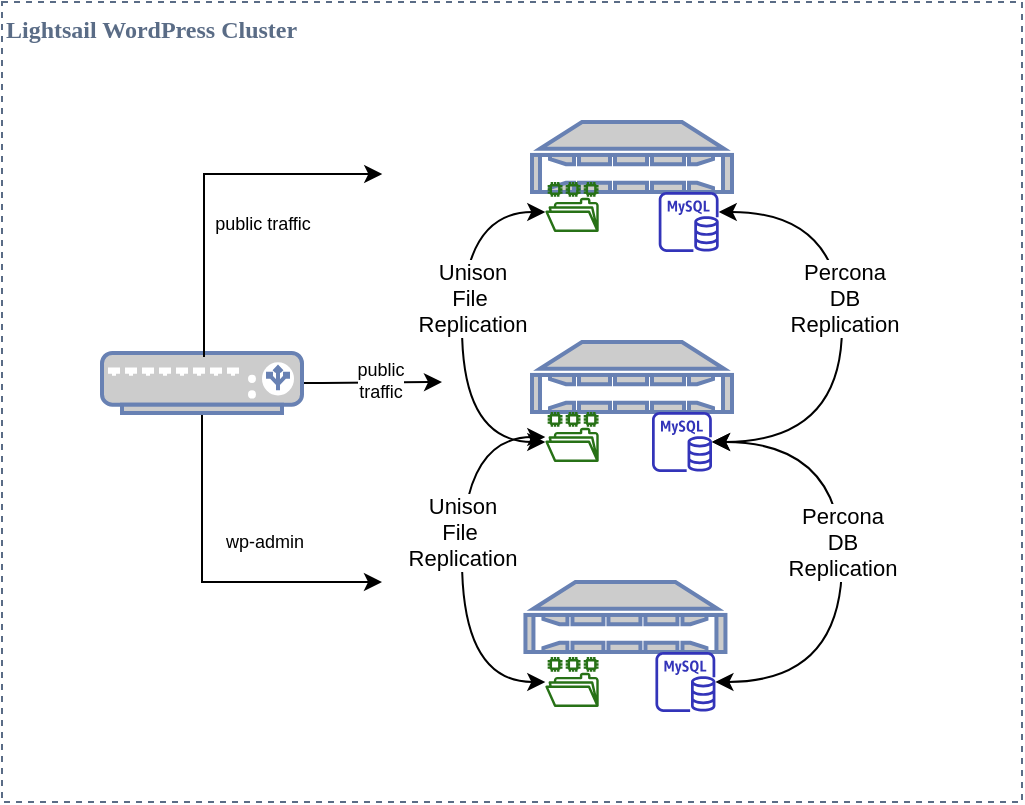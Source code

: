 <mxfile version="13.5.3" type="github">
  <diagram id="GKxKKLx36H1TCc3Gob5_" name="Page-1">
    <mxGraphModel dx="1186" dy="997" grid="1" gridSize="10" guides="1" tooltips="1" connect="1" arrows="1" fold="1" page="1" pageScale="1" pageWidth="850" pageHeight="1100" math="0" shadow="0">
      <root>
        <mxCell id="0" />
        <mxCell id="1" parent="0" />
        <mxCell id="8lnzL6gN5U5N6_sDTSzh-2" value="Lightsail WordPress Cluster" style="fillColor=none;strokeColor=#5A6C86;dashed=1;verticalAlign=top;fontStyle=1;fontColor=#5A6C86;align=left;fontFamily=Verdana;" parent="1" vertex="1">
          <mxGeometry x="80" y="410" width="510" height="400" as="geometry" />
        </mxCell>
        <mxCell id="8lnzL6gN5U5N6_sDTSzh-32" style="edgeStyle=orthogonalEdgeStyle;rounded=0;orthogonalLoop=1;jettySize=auto;html=1;startArrow=none;startFill=0;" parent="1" source="8lnzL6gN5U5N6_sDTSzh-3" edge="1">
          <mxGeometry relative="1" as="geometry">
            <mxPoint x="270" y="700" as="targetPoint" />
            <Array as="points">
              <mxPoint x="180" y="700" />
            </Array>
          </mxGeometry>
        </mxCell>
        <mxCell id="8lnzL6gN5U5N6_sDTSzh-33" value="wp-admin" style="edgeLabel;html=1;align=center;verticalAlign=middle;resizable=0;points=[];fontSize=9;" parent="8lnzL6gN5U5N6_sDTSzh-32" vertex="1" connectable="0">
          <mxGeometry x="-0.268" y="31" relative="1" as="geometry">
            <mxPoint as="offset" />
          </mxGeometry>
        </mxCell>
        <mxCell id="8lnzL6gN5U5N6_sDTSzh-41" style="edgeStyle=orthogonalEdgeStyle;rounded=0;orthogonalLoop=1;jettySize=auto;html=1;startArrow=none;startFill=0;exitX=1;exitY=0.5;exitDx=0;exitDy=0;exitPerimeter=0;" parent="1" source="8lnzL6gN5U5N6_sDTSzh-3" edge="1">
          <mxGeometry relative="1" as="geometry">
            <mxPoint x="300" y="600" as="targetPoint" />
            <Array as="points">
              <mxPoint x="240" y="601" />
              <mxPoint x="240" y="600" />
            </Array>
          </mxGeometry>
        </mxCell>
        <mxCell id="8lnzL6gN5U5N6_sDTSzh-42" value="public&lt;br style=&quot;font-size: 9px;&quot;&gt;traffic" style="edgeLabel;html=1;align=center;verticalAlign=middle;resizable=0;points=[];fontSize=9;" parent="8lnzL6gN5U5N6_sDTSzh-41" vertex="1" connectable="0">
          <mxGeometry x="0.188" y="1" relative="1" as="geometry">
            <mxPoint x="-3" as="offset" />
          </mxGeometry>
        </mxCell>
        <mxCell id="8lnzL6gN5U5N6_sDTSzh-3" value="" style="fontColor=#0066CC;verticalAlign=top;verticalLabelPosition=bottom;labelPosition=center;align=center;html=1;outlineConnect=0;fillColor=#CCCCCC;strokeColor=#6881B3;gradientColor=none;gradientDirection=north;strokeWidth=2;shape=mxgraph.networks.load_balancer;" parent="1" vertex="1">
          <mxGeometry x="130" y="585.5" width="100" height="30" as="geometry" />
        </mxCell>
        <mxCell id="8lnzL6gN5U5N6_sDTSzh-4" value="" style="fontColor=#0066CC;verticalAlign=top;verticalLabelPosition=bottom;labelPosition=center;align=center;html=1;outlineConnect=0;fillColor=#CCCCCC;strokeColor=#6881B3;gradientColor=none;gradientDirection=north;strokeWidth=2;shape=mxgraph.networks.nas_filer;" parent="1" vertex="1">
          <mxGeometry x="345" y="470" width="100" height="35" as="geometry" />
        </mxCell>
        <mxCell id="8lnzL6gN5U5N6_sDTSzh-5" value="" style="fontColor=#0066CC;verticalAlign=top;verticalLabelPosition=bottom;labelPosition=center;align=center;html=1;outlineConnect=0;fillColor=#CCCCCC;strokeColor=#6881B3;gradientColor=none;gradientDirection=north;strokeWidth=2;shape=mxgraph.networks.nas_filer;" parent="1" vertex="1">
          <mxGeometry x="345" y="580" width="100" height="35" as="geometry" />
        </mxCell>
        <mxCell id="8lnzL6gN5U5N6_sDTSzh-6" value="" style="fontColor=#0066CC;verticalAlign=top;verticalLabelPosition=bottom;labelPosition=center;align=center;html=1;outlineConnect=0;fillColor=#CCCCCC;strokeColor=#6881B3;gradientColor=none;gradientDirection=north;strokeWidth=2;shape=mxgraph.networks.nas_filer;" parent="1" vertex="1">
          <mxGeometry x="341.72" y="700" width="100" height="35" as="geometry" />
        </mxCell>
        <mxCell id="8lnzL6gN5U5N6_sDTSzh-8" value="" style="outlineConnect=0;fontColor=#232F3E;gradientColor=none;fillColor=#3334B9;strokeColor=none;dashed=0;verticalLabelPosition=bottom;verticalAlign=top;align=center;html=1;fontSize=12;fontStyle=0;aspect=fixed;pointerEvents=1;shape=mxgraph.aws4.rds_mysql_instance;" parent="1" vertex="1">
          <mxGeometry x="406.72" y="735" width="30" height="30" as="geometry" />
        </mxCell>
        <mxCell id="8lnzL6gN5U5N6_sDTSzh-9" value="" style="outlineConnect=0;fontColor=#232F3E;gradientColor=none;fillColor=#277116;strokeColor=none;dashed=0;verticalLabelPosition=bottom;verticalAlign=top;align=center;html=1;fontSize=12;fontStyle=0;aspect=fixed;pointerEvents=1;shape=mxgraph.aws4.file_system;" parent="1" vertex="1">
          <mxGeometry x="351.65" y="737.5" width="26.71" height="25" as="geometry" />
        </mxCell>
        <mxCell id="8lnzL6gN5U5N6_sDTSzh-10" value="" style="shape=image;html=1;verticalAlign=top;verticalLabelPosition=bottom;labelBackgroundColor=#ffffff;imageAspect=0;aspect=fixed;image=https://cdn3.iconfinder.com/data/icons/free-social-icons/67/wordpress_circle_black-128.png" parent="1" vertex="1">
          <mxGeometry x="380" y="677" width="30" height="30" as="geometry" />
        </mxCell>
        <mxCell id="8lnzL6gN5U5N6_sDTSzh-11" value="" style="outlineConnect=0;fontColor=#232F3E;gradientColor=none;fillColor=#3334B9;strokeColor=none;dashed=0;verticalLabelPosition=bottom;verticalAlign=top;align=center;html=1;fontSize=12;fontStyle=0;aspect=fixed;pointerEvents=1;shape=mxgraph.aws4.rds_mysql_instance;" parent="1" vertex="1">
          <mxGeometry x="405" y="615" width="30" height="30" as="geometry" />
        </mxCell>
        <mxCell id="8lnzL6gN5U5N6_sDTSzh-27" style="edgeStyle=orthogonalEdgeStyle;curved=1;rounded=0;orthogonalLoop=1;jettySize=auto;html=1;startArrow=classic;startFill=1;" parent="1" source="8lnzL6gN5U5N6_sDTSzh-12" target="8lnzL6gN5U5N6_sDTSzh-9" edge="1">
          <mxGeometry relative="1" as="geometry">
            <Array as="points">
              <mxPoint x="310" y="627.5" />
              <mxPoint x="310" y="750" />
            </Array>
          </mxGeometry>
        </mxCell>
        <mxCell id="8lnzL6gN5U5N6_sDTSzh-29" value="Unison&lt;br&gt;File&amp;nbsp;&lt;br&gt;Replication" style="edgeLabel;html=1;align=center;verticalAlign=middle;resizable=0;points=[];" parent="8lnzL6gN5U5N6_sDTSzh-27" vertex="1" connectable="0">
          <mxGeometry x="-0.134" relative="1" as="geometry">
            <mxPoint as="offset" />
          </mxGeometry>
        </mxCell>
        <mxCell id="8lnzL6gN5U5N6_sDTSzh-12" value="" style="outlineConnect=0;fontColor=#232F3E;gradientColor=none;fillColor=#277116;strokeColor=none;dashed=0;verticalLabelPosition=bottom;verticalAlign=top;align=center;html=1;fontSize=12;fontStyle=0;aspect=fixed;pointerEvents=1;shape=mxgraph.aws4.file_system;" parent="1" vertex="1">
          <mxGeometry x="351.65" y="615" width="26.71" height="25" as="geometry" />
        </mxCell>
        <mxCell id="8lnzL6gN5U5N6_sDTSzh-25" style="edgeStyle=orthogonalEdgeStyle;curved=1;rounded=0;orthogonalLoop=1;jettySize=auto;html=1;startArrow=classic;startFill=1;" parent="1" source="8lnzL6gN5U5N6_sDTSzh-12" target="8lnzL6gN5U5N6_sDTSzh-15" edge="1">
          <mxGeometry relative="1" as="geometry">
            <Array as="points">
              <mxPoint x="310" y="630" />
              <mxPoint x="310" y="515" />
            </Array>
          </mxGeometry>
        </mxCell>
        <mxCell id="8lnzL6gN5U5N6_sDTSzh-28" value="Unison&lt;br&gt;File&amp;nbsp;&lt;br&gt;Replication" style="edgeLabel;html=1;align=center;verticalAlign=middle;resizable=0;points=[];" parent="8lnzL6gN5U5N6_sDTSzh-25" vertex="1" connectable="0">
          <mxGeometry x="0.146" y="-5" relative="1" as="geometry">
            <mxPoint as="offset" />
          </mxGeometry>
        </mxCell>
        <mxCell id="8lnzL6gN5U5N6_sDTSzh-13" value="" style="shape=image;html=1;verticalAlign=top;verticalLabelPosition=bottom;labelBackgroundColor=#ffffff;imageAspect=0;aspect=fixed;image=https://cdn3.iconfinder.com/data/icons/free-social-icons/67/wordpress_circle_black-128.png" parent="1" vertex="1">
          <mxGeometry x="380" y="557.5" width="30" height="30" as="geometry" />
        </mxCell>
        <mxCell id="8lnzL6gN5U5N6_sDTSzh-14" value="" style="outlineConnect=0;fontColor=#232F3E;gradientColor=none;fillColor=#3334B9;strokeColor=none;dashed=0;verticalLabelPosition=bottom;verticalAlign=top;align=center;html=1;fontSize=12;fontStyle=0;aspect=fixed;pointerEvents=1;shape=mxgraph.aws4.rds_mysql_instance;" parent="1" vertex="1">
          <mxGeometry x="408.36" y="505" width="30" height="30" as="geometry" />
        </mxCell>
        <mxCell id="8lnzL6gN5U5N6_sDTSzh-15" value="" style="outlineConnect=0;fontColor=#232F3E;gradientColor=none;fillColor=#277116;strokeColor=none;dashed=0;verticalLabelPosition=bottom;verticalAlign=top;align=center;html=1;fontSize=12;fontStyle=0;aspect=fixed;pointerEvents=1;shape=mxgraph.aws4.file_system;" parent="1" vertex="1">
          <mxGeometry x="351.65" y="500" width="26.71" height="25" as="geometry" />
        </mxCell>
        <mxCell id="8lnzL6gN5U5N6_sDTSzh-16" value="" style="shape=image;html=1;verticalAlign=top;verticalLabelPosition=bottom;labelBackgroundColor=#ffffff;imageAspect=0;aspect=fixed;image=https://cdn3.iconfinder.com/data/icons/free-social-icons/67/wordpress_circle_black-128.png" parent="1" vertex="1">
          <mxGeometry x="380" y="450" width="30" height="30" as="geometry" />
        </mxCell>
        <mxCell id="8lnzL6gN5U5N6_sDTSzh-22" style="edgeStyle=orthogonalEdgeStyle;rounded=0;orthogonalLoop=1;jettySize=auto;html=1;startArrow=classic;startFill=1;curved=1;" parent="1" source="8lnzL6gN5U5N6_sDTSzh-11" target="8lnzL6gN5U5N6_sDTSzh-14" edge="1">
          <mxGeometry relative="1" as="geometry">
            <mxPoint x="535.63" y="550.2" as="sourcePoint" />
            <Array as="points">
              <mxPoint x="500" y="630" />
              <mxPoint x="500" y="515" />
            </Array>
          </mxGeometry>
        </mxCell>
        <mxCell id="8lnzL6gN5U5N6_sDTSzh-30" value="Percona&lt;br&gt;DB&lt;br&gt;Replication" style="edgeLabel;html=1;align=center;verticalAlign=middle;resizable=0;points=[];" parent="8lnzL6gN5U5N6_sDTSzh-22" vertex="1" connectable="0">
          <mxGeometry x="0.134" y="-1" relative="1" as="geometry">
            <mxPoint as="offset" />
          </mxGeometry>
        </mxCell>
        <mxCell id="8lnzL6gN5U5N6_sDTSzh-23" style="edgeStyle=orthogonalEdgeStyle;rounded=0;orthogonalLoop=1;jettySize=auto;html=1;curved=1;startArrow=classic;startFill=1;" parent="1" source="8lnzL6gN5U5N6_sDTSzh-8" target="8lnzL6gN5U5N6_sDTSzh-11" edge="1">
          <mxGeometry relative="1" as="geometry">
            <mxPoint x="535.63" y="571.688" as="sourcePoint" />
            <Array as="points">
              <mxPoint x="500" y="750" />
              <mxPoint x="500" y="630" />
            </Array>
          </mxGeometry>
        </mxCell>
        <mxCell id="8lnzL6gN5U5N6_sDTSzh-31" value="Percona&lt;br&gt;DB&lt;br&gt;Replication" style="edgeLabel;html=1;align=center;verticalAlign=middle;resizable=0;points=[];" parent="8lnzL6gN5U5N6_sDTSzh-23" vertex="1" connectable="0">
          <mxGeometry x="0.074" relative="1" as="geometry">
            <mxPoint as="offset" />
          </mxGeometry>
        </mxCell>
        <mxCell id="8lnzL6gN5U5N6_sDTSzh-36" style="edgeStyle=orthogonalEdgeStyle;rounded=0;orthogonalLoop=1;jettySize=auto;html=1;startArrow=none;startFill=0;entryX=0.287;entryY=0.132;entryDx=0;entryDy=0;entryPerimeter=0;" parent="1" edge="1">
          <mxGeometry relative="1" as="geometry">
            <mxPoint x="181" y="587.5" as="sourcePoint" />
            <mxPoint x="270.126" y="496" as="targetPoint" />
            <Array as="points">
              <mxPoint x="181" y="496" />
            </Array>
          </mxGeometry>
        </mxCell>
        <mxCell id="8lnzL6gN5U5N6_sDTSzh-37" value="public traffic" style="edgeLabel;html=1;align=center;verticalAlign=middle;resizable=0;points=[];fontSize=9;" parent="8lnzL6gN5U5N6_sDTSzh-36" vertex="1" connectable="0">
          <mxGeometry x="-0.268" y="31" relative="1" as="geometry">
            <mxPoint x="59.98" y="-1.2" as="offset" />
          </mxGeometry>
        </mxCell>
      </root>
    </mxGraphModel>
  </diagram>
</mxfile>
